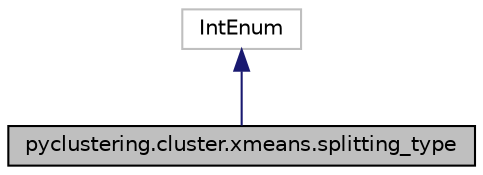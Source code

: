 digraph "pyclustering.cluster.xmeans.splitting_type"
{
 // INTERACTIVE_SVG=YES
 // LATEX_PDF_SIZE
  edge [fontname="Helvetica",fontsize="10",labelfontname="Helvetica",labelfontsize="10"];
  node [fontname="Helvetica",fontsize="10",shape=record];
  Node1 [label="pyclustering.cluster.xmeans.splitting_type",height=0.2,width=0.4,color="black", fillcolor="grey75", style="filled", fontcolor="black",tooltip="Enumeration of splitting types that can be used as splitting creation of cluster in X-Means algorithm..."];
  Node2 -> Node1 [dir="back",color="midnightblue",fontsize="10",style="solid",fontname="Helvetica"];
  Node2 [label="IntEnum",height=0.2,width=0.4,color="grey75", fillcolor="white", style="filled",tooltip=" "];
}
